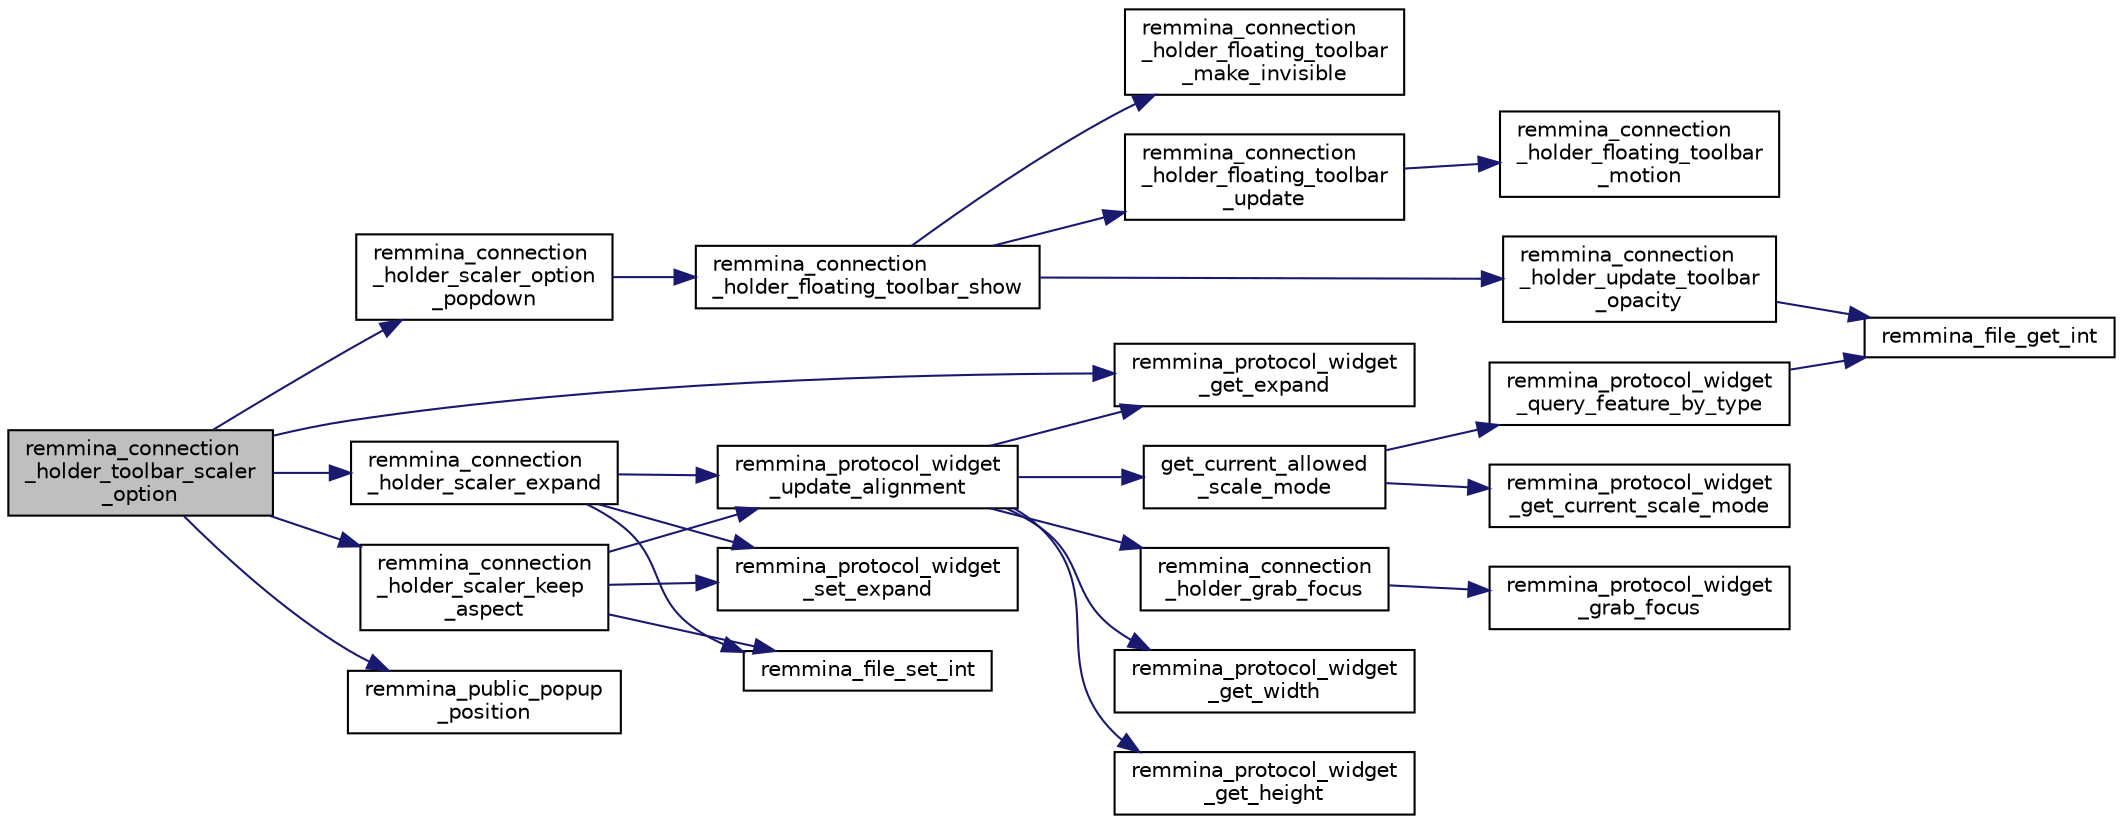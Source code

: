 digraph "remmina_connection_holder_toolbar_scaler_option"
{
  edge [fontname="Helvetica",fontsize="10",labelfontname="Helvetica",labelfontsize="10"];
  node [fontname="Helvetica",fontsize="10",shape=record];
  rankdir="LR";
  Node9013 [label="remmina_connection\l_holder_toolbar_scaler\l_option",height=0.2,width=0.4,color="black", fillcolor="grey75", style="filled", fontcolor="black"];
  Node9013 -> Node9014 [color="midnightblue",fontsize="10",style="solid",fontname="Helvetica"];
  Node9014 [label="remmina_protocol_widget\l_get_expand",height=0.2,width=0.4,color="black", fillcolor="white", style="filled",URL="$remmina__protocol__widget_8c.html#a25bcb2ae99449624fed6f770218e3d25"];
  Node9013 -> Node9015 [color="midnightblue",fontsize="10",style="solid",fontname="Helvetica"];
  Node9015 [label="remmina_connection\l_holder_scaler_keep\l_aspect",height=0.2,width=0.4,color="black", fillcolor="white", style="filled",URL="$remmina__connection__window_8c.html#a2d6419b0ee62c2730b024152a06bb6bc"];
  Node9015 -> Node9016 [color="midnightblue",fontsize="10",style="solid",fontname="Helvetica"];
  Node9016 [label="remmina_protocol_widget\l_set_expand",height=0.2,width=0.4,color="black", fillcolor="white", style="filled",URL="$remmina__protocol__widget_8c.html#a0b19dbe685e4465e7f06706270e120fa"];
  Node9015 -> Node9017 [color="midnightblue",fontsize="10",style="solid",fontname="Helvetica"];
  Node9017 [label="remmina_file_set_int",height=0.2,width=0.4,color="black", fillcolor="white", style="filled",URL="$remmina__file_8c.html#af153b0d289ac93f6ecdaa15d5f3b9b8c"];
  Node9015 -> Node9018 [color="midnightblue",fontsize="10",style="solid",fontname="Helvetica"];
  Node9018 [label="remmina_protocol_widget\l_update_alignment",height=0.2,width=0.4,color="black", fillcolor="white", style="filled",URL="$remmina__connection__window_8c.html#ab7dc553cbd2005feb77163cf79f48f6d"];
  Node9018 -> Node9019 [color="midnightblue",fontsize="10",style="solid",fontname="Helvetica"];
  Node9019 [label="get_current_allowed\l_scale_mode",height=0.2,width=0.4,color="black", fillcolor="white", style="filled",URL="$remmina__connection__window_8c.html#abbc84b2c450f62c288ff827c5d2c5cd2"];
  Node9019 -> Node9020 [color="midnightblue",fontsize="10",style="solid",fontname="Helvetica"];
  Node9020 [label="remmina_protocol_widget\l_get_current_scale_mode",height=0.2,width=0.4,color="black", fillcolor="white", style="filled",URL="$remmina__protocol__widget_8c.html#a5ec62969da54155e24edcb1d998f93f7"];
  Node9019 -> Node9021 [color="midnightblue",fontsize="10",style="solid",fontname="Helvetica"];
  Node9021 [label="remmina_protocol_widget\l_query_feature_by_type",height=0.2,width=0.4,color="black", fillcolor="white", style="filled",URL="$remmina__protocol__widget_8c.html#adbe15328275677cb38bd8c8a2d5e039d"];
  Node9021 -> Node9022 [color="midnightblue",fontsize="10",style="solid",fontname="Helvetica"];
  Node9022 [label="remmina_file_get_int",height=0.2,width=0.4,color="black", fillcolor="white", style="filled",URL="$remmina__file_8c.html#a4884356c195dcfb4ceacf641a1e74e66"];
  Node9018 -> Node9014 [color="midnightblue",fontsize="10",style="solid",fontname="Helvetica"];
  Node9018 -> Node9023 [color="midnightblue",fontsize="10",style="solid",fontname="Helvetica"];
  Node9023 [label="remmina_protocol_widget\l_get_width",height=0.2,width=0.4,color="black", fillcolor="white", style="filled",URL="$remmina__protocol__widget_8c.html#aaf355ea7103fc57a4cbc7b815cde2995"];
  Node9018 -> Node9024 [color="midnightblue",fontsize="10",style="solid",fontname="Helvetica"];
  Node9024 [label="remmina_protocol_widget\l_get_height",height=0.2,width=0.4,color="black", fillcolor="white", style="filled",URL="$remmina__protocol__widget_8c.html#ae609b351fff17c235251b0ba7c480da5"];
  Node9018 -> Node9025 [color="midnightblue",fontsize="10",style="solid",fontname="Helvetica"];
  Node9025 [label="remmina_connection\l_holder_grab_focus",height=0.2,width=0.4,color="black", fillcolor="white", style="filled",URL="$remmina__connection__window_8c.html#ad6f6d8dd7e157f8fffabb6c22ec604e3"];
  Node9025 -> Node9026 [color="midnightblue",fontsize="10",style="solid",fontname="Helvetica"];
  Node9026 [label="remmina_protocol_widget\l_grab_focus",height=0.2,width=0.4,color="black", fillcolor="white", style="filled",URL="$remmina__protocol__widget_8c.html#a290eb68f0e86de1b7b82e2d98a1494d1"];
  Node9013 -> Node9027 [color="midnightblue",fontsize="10",style="solid",fontname="Helvetica"];
  Node9027 [label="remmina_connection\l_holder_scaler_expand",height=0.2,width=0.4,color="black", fillcolor="white", style="filled",URL="$remmina__connection__window_8c.html#a4495fca1215fef8e8484b7fee38ae996"];
  Node9027 -> Node9016 [color="midnightblue",fontsize="10",style="solid",fontname="Helvetica"];
  Node9027 -> Node9017 [color="midnightblue",fontsize="10",style="solid",fontname="Helvetica"];
  Node9027 -> Node9018 [color="midnightblue",fontsize="10",style="solid",fontname="Helvetica"];
  Node9013 -> Node9028 [color="midnightblue",fontsize="10",style="solid",fontname="Helvetica"];
  Node9028 [label="remmina_connection\l_holder_scaler_option\l_popdown",height=0.2,width=0.4,color="black", fillcolor="white", style="filled",URL="$remmina__connection__window_8c.html#a40efa9a7d27d7742477d73e7636a3d4e"];
  Node9028 -> Node9029 [color="midnightblue",fontsize="10",style="solid",fontname="Helvetica"];
  Node9029 [label="remmina_connection\l_holder_floating_toolbar_show",height=0.2,width=0.4,color="black", fillcolor="white", style="filled",URL="$remmina__connection__window_8c.html#a147924e56eceebe1f61e47bf5af2218a"];
  Node9029 -> Node9030 [color="midnightblue",fontsize="10",style="solid",fontname="Helvetica"];
  Node9030 [label="remmina_connection\l_holder_update_toolbar\l_opacity",height=0.2,width=0.4,color="black", fillcolor="white", style="filled",URL="$remmina__connection__window_8c.html#aac6895538e595984302a03c07bc51fbe"];
  Node9030 -> Node9022 [color="midnightblue",fontsize="10",style="solid",fontname="Helvetica"];
  Node9029 -> Node9031 [color="midnightblue",fontsize="10",style="solid",fontname="Helvetica"];
  Node9031 [label="remmina_connection\l_holder_floating_toolbar\l_make_invisible",height=0.2,width=0.4,color="black", fillcolor="white", style="filled",URL="$remmina__connection__window_8c.html#af12f8b64866588b7b2360cbc2681ec40"];
  Node9029 -> Node9032 [color="midnightblue",fontsize="10",style="solid",fontname="Helvetica"];
  Node9032 [label="remmina_connection\l_holder_floating_toolbar\l_update",height=0.2,width=0.4,color="black", fillcolor="white", style="filled",URL="$remmina__connection__window_8c.html#a2b7b33331e6fe8c8c70be62038f9f5ea"];
  Node9032 -> Node9033 [color="midnightblue",fontsize="10",style="solid",fontname="Helvetica"];
  Node9033 [label="remmina_connection\l_holder_floating_toolbar\l_motion",height=0.2,width=0.4,color="black", fillcolor="white", style="filled",URL="$remmina__connection__window_8c.html#a0a92f6f998590a56e44964f0345f942b"];
  Node9013 -> Node9034 [color="midnightblue",fontsize="10",style="solid",fontname="Helvetica"];
  Node9034 [label="remmina_public_popup\l_position",height=0.2,width=0.4,color="black", fillcolor="white", style="filled",URL="$remmina__public_8c.html#a92025b5f6512955f9c29608b5451a12c"];
}
